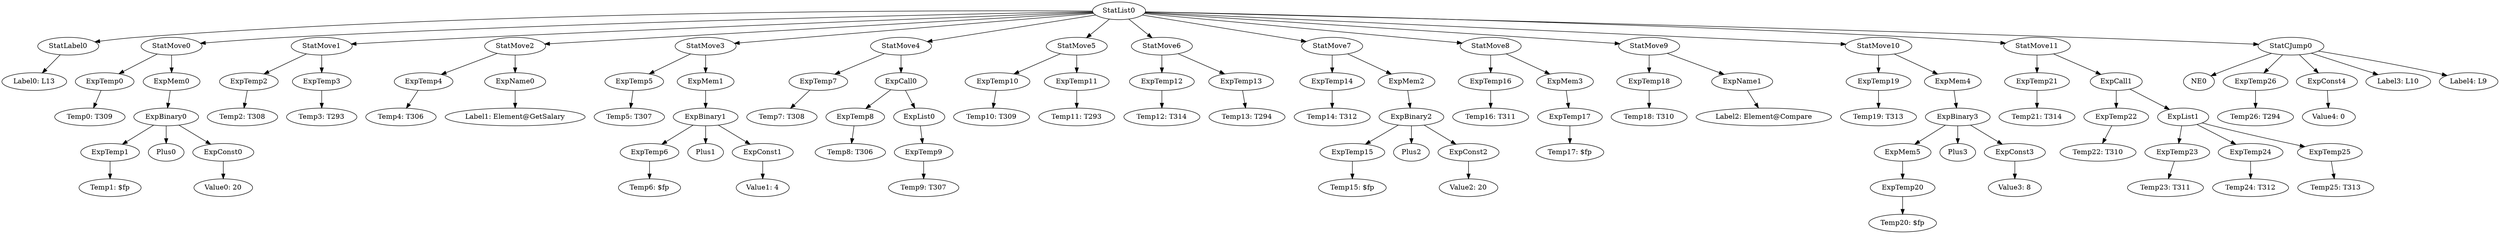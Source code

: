 digraph {
	ordering = out;
	ExpConst4 -> "Value4: 0";
	ExpTemp26 -> "Temp26: T294";
	ExpTemp25 -> "Temp25: T313";
	ExpTemp24 -> "Temp24: T312";
	ExpCall1 -> ExpTemp22;
	ExpCall1 -> ExpList1;
	StatMove11 -> ExpTemp21;
	StatMove11 -> ExpCall1;
	ExpMem4 -> ExpBinary3;
	ExpConst3 -> "Value3: 8";
	ExpTemp20 -> "Temp20: $fp";
	StatMove10 -> ExpTemp19;
	StatMove10 -> ExpMem4;
	StatMove4 -> ExpTemp7;
	StatMove4 -> ExpCall0;
	ExpMem0 -> ExpBinary0;
	StatMove7 -> ExpTemp14;
	StatMove7 -> ExpMem2;
	ExpTemp22 -> "Temp22: T310";
	StatMove3 -> ExpTemp5;
	StatMove3 -> ExpMem1;
	ExpTemp11 -> "Temp11: T293";
	ExpTemp5 -> "Temp5: T307";
	ExpTemp1 -> "Temp1: $fp";
	ExpTemp14 -> "Temp14: T312";
	ExpTemp4 -> "Temp4: T306";
	ExpName0 -> "Label1: Element@GetSalary";
	ExpTemp3 -> "Temp3: T293";
	ExpTemp23 -> "Temp23: T311";
	ExpBinary0 -> ExpTemp1;
	ExpBinary0 -> Plus0;
	ExpBinary0 -> ExpConst0;
	ExpTemp7 -> "Temp7: T308";
	ExpTemp0 -> "Temp0: T309";
	StatList0 -> StatLabel0;
	StatList0 -> StatMove0;
	StatList0 -> StatMove1;
	StatList0 -> StatMove2;
	StatList0 -> StatMove3;
	StatList0 -> StatMove4;
	StatList0 -> StatMove5;
	StatList0 -> StatMove6;
	StatList0 -> StatMove7;
	StatList0 -> StatMove8;
	StatList0 -> StatMove9;
	StatList0 -> StatMove10;
	StatList0 -> StatMove11;
	StatList0 -> StatCJump0;
	ExpMem1 -> ExpBinary1;
	StatMove9 -> ExpTemp18;
	StatMove9 -> ExpName1;
	ExpConst0 -> "Value0: 20";
	ExpTemp2 -> "Temp2: T308";
	ExpTemp10 -> "Temp10: T309";
	ExpList1 -> ExpTemp23;
	ExpList1 -> ExpTemp24;
	ExpList1 -> ExpTemp25;
	ExpBinary1 -> ExpTemp6;
	ExpBinary1 -> Plus1;
	ExpBinary1 -> ExpConst1;
	ExpConst1 -> "Value1: 4";
	StatMove5 -> ExpTemp10;
	StatMove5 -> ExpTemp11;
	StatMove1 -> ExpTemp2;
	StatMove1 -> ExpTemp3;
	ExpTemp18 -> "Temp18: T310";
	ExpTemp8 -> "Temp8: T306";
	ExpCall0 -> ExpTemp8;
	ExpCall0 -> ExpList0;
	ExpTemp12 -> "Temp12: T314";
	ExpMem2 -> ExpBinary2;
	ExpTemp21 -> "Temp21: T314";
	ExpTemp17 -> "Temp17: $fp";
	ExpTemp9 -> "Temp9: T307";
	StatCJump0 -> NE0;
	StatCJump0 -> ExpTemp26;
	StatCJump0 -> ExpConst4;
	StatCJump0 -> "Label3: L10";
	StatCJump0 -> "Label4: L9";
	ExpList0 -> ExpTemp9;
	ExpTemp6 -> "Temp6: $fp";
	StatMove6 -> ExpTemp12;
	StatMove6 -> ExpTemp13;
	ExpTemp13 -> "Temp13: T294";
	ExpTemp16 -> "Temp16: T311";
	ExpMem5 -> ExpTemp20;
	StatLabel0 -> "Label0: L13";
	ExpBinary2 -> ExpTemp15;
	ExpBinary2 -> Plus2;
	ExpBinary2 -> ExpConst2;
	ExpBinary3 -> ExpMem5;
	ExpBinary3 -> Plus3;
	ExpBinary3 -> ExpConst3;
	ExpConst2 -> "Value2: 20";
	StatMove0 -> ExpTemp0;
	StatMove0 -> ExpMem0;
	StatMove8 -> ExpTemp16;
	StatMove8 -> ExpMem3;
	ExpMem3 -> ExpTemp17;
	ExpTemp15 -> "Temp15: $fp";
	ExpName1 -> "Label2: Element@Compare";
	StatMove2 -> ExpTemp4;
	StatMove2 -> ExpName0;
	ExpTemp19 -> "Temp19: T313";
}

